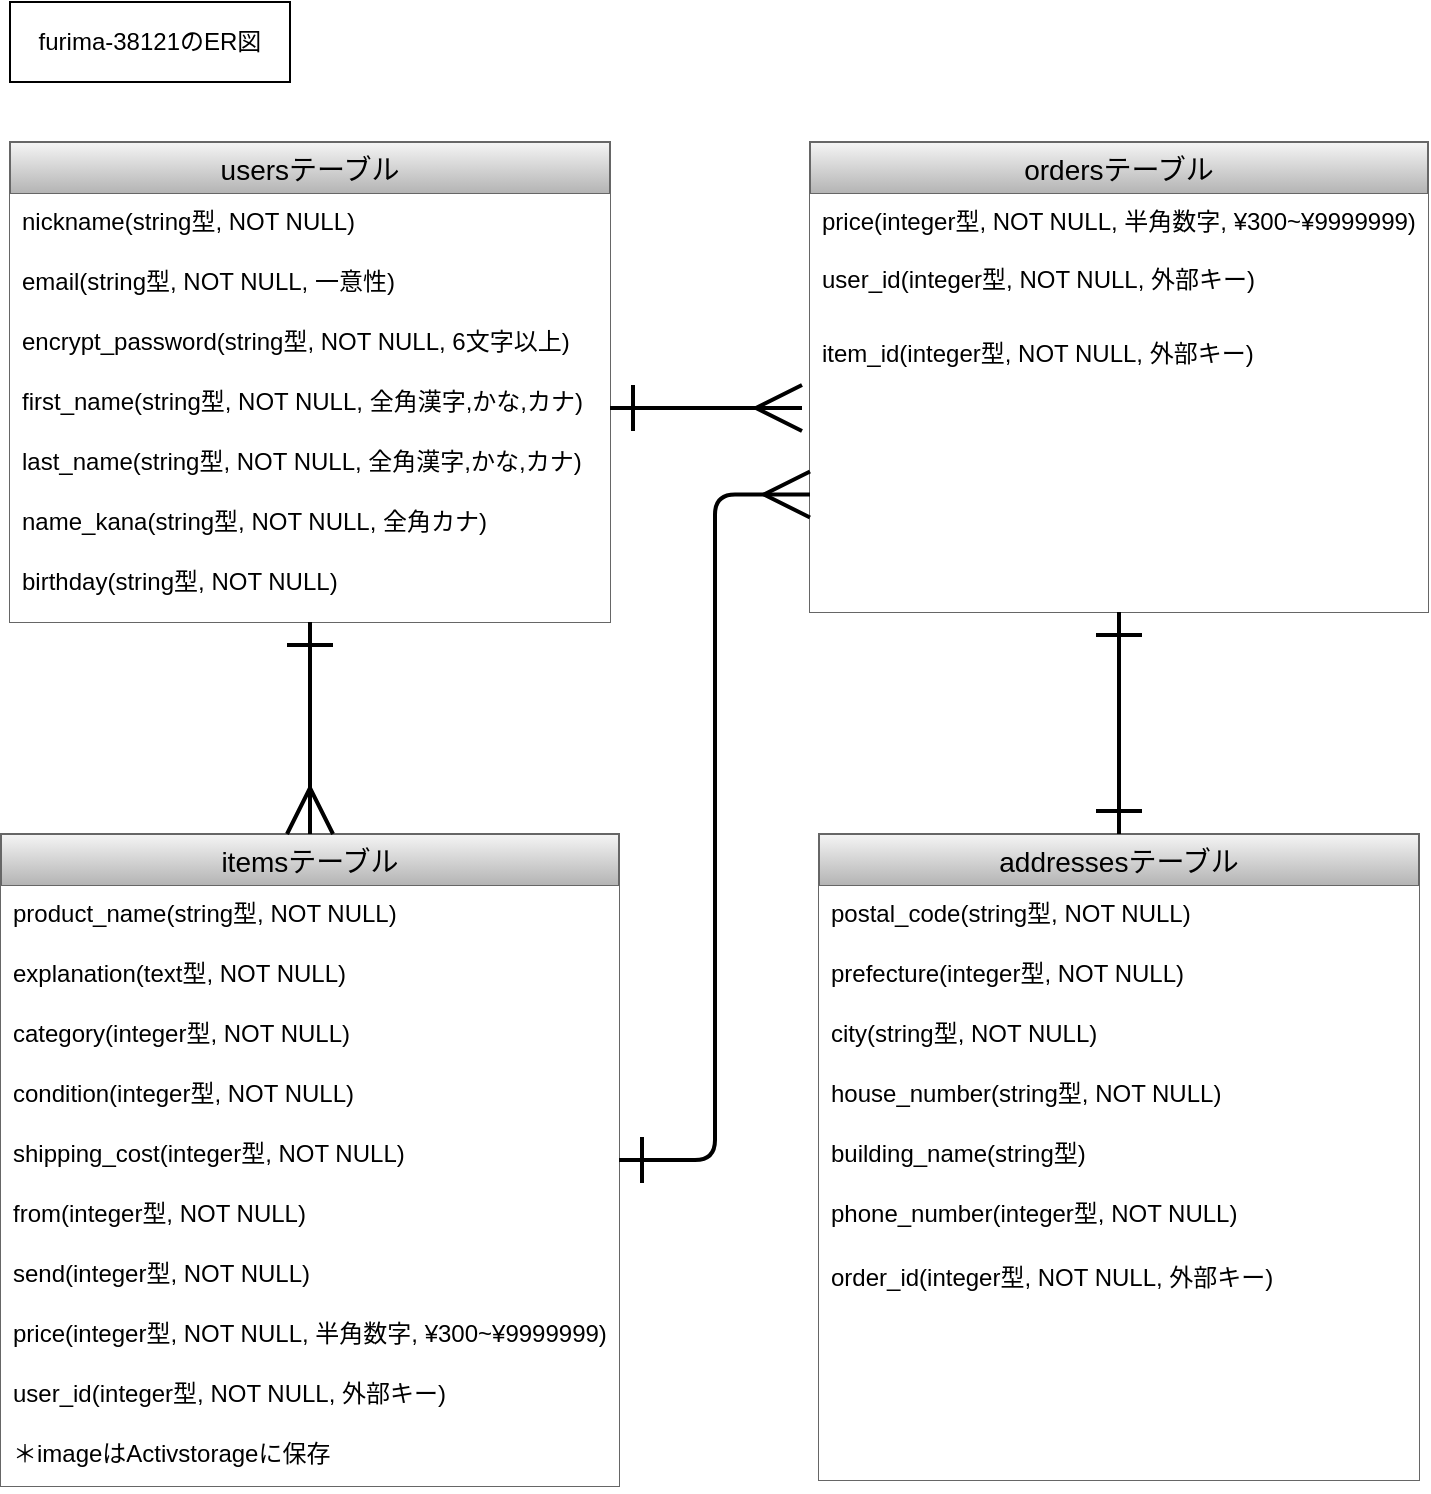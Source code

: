 <mxfile>
    <diagram id="IEAmDDiwO_mgoLchowQp" name="ページ1">
        <mxGraphModel dx="437" dy="1145" grid="0" gridSize="10" guides="1" tooltips="1" connect="1" arrows="1" fold="1" page="1" pageScale="1" pageWidth="827" pageHeight="1169" background="#FFFFFF" math="0" shadow="0">
            <root>
                <mxCell id="0"/>
                <mxCell id="1" parent="0"/>
                <mxCell id="15" value="usersテーブル" style="swimlane;fontStyle=0;childLayout=stackLayout;horizontal=1;startSize=26;horizontalStack=0;resizeParent=1;resizeParentMax=0;resizeLast=0;collapsible=1;marginBottom=0;align=center;fontSize=14;rounded=0;sketch=0;shadow=0;glass=0;fillColor=#f5f5f5;gradientColor=#b3b3b3;strokeColor=#666666;fontColor=#000000;" parent="1" vertex="1">
                    <mxGeometry x="40" y="80" width="300" height="240" as="geometry"/>
                </mxCell>
                <mxCell id="16" value="nickname(string型, NOT NULL)" style="text;strokeColor=none;fillColor=#FFFFFF;spacingLeft=4;spacingRight=4;overflow=hidden;rotatable=0;points=[[0,0.5],[1,0.5]];portConstraint=eastwest;fontSize=12;fontColor=#000000;" parent="15" vertex="1">
                    <mxGeometry y="26" width="300" height="30" as="geometry"/>
                </mxCell>
                <mxCell id="17" value="email(string型, NOT NULL, 一意性)" style="text;strokeColor=none;fillColor=#FFFFFF;spacingLeft=4;spacingRight=4;overflow=hidden;rotatable=0;points=[[0,0.5],[1,0.5]];portConstraint=eastwest;fontSize=12;fontColor=#000000;" parent="15" vertex="1">
                    <mxGeometry y="56" width="300" height="30" as="geometry"/>
                </mxCell>
                <mxCell id="19" value="encrypt_password(string型, NOT NULL, 6文字以上)" style="text;strokeColor=none;fillColor=#FFFFFF;spacingLeft=4;spacingRight=4;overflow=hidden;rotatable=0;points=[[0,0.5],[1,0.5]];portConstraint=eastwest;fontSize=12;fontColor=#000000;" parent="15" vertex="1">
                    <mxGeometry y="86" width="300" height="30" as="geometry"/>
                </mxCell>
                <mxCell id="20" value="first_name(string型, NOT NULL, 全角漢字,かな,カナ)" style="text;strokeColor=none;fillColor=#FFFFFF;spacingLeft=4;spacingRight=4;overflow=hidden;rotatable=0;points=[[0,0.5],[1,0.5]];portConstraint=eastwest;fontSize=12;fontColor=#000000;" parent="15" vertex="1">
                    <mxGeometry y="116" width="300" height="30" as="geometry"/>
                </mxCell>
                <mxCell id="38" value="last_name(string型, NOT NULL, 全角漢字,かな,カナ)" style="text;strokeColor=none;fillColor=#FFFFFF;spacingLeft=4;spacingRight=4;overflow=hidden;rotatable=0;points=[[0,0.5],[1,0.5]];portConstraint=eastwest;fontSize=12;fontColor=#000000;" parent="15" vertex="1">
                    <mxGeometry y="146" width="300" height="30" as="geometry"/>
                </mxCell>
                <mxCell id="39" value="name_kana(string型, NOT NULL, 全角カナ)" style="text;strokeColor=none;fillColor=#FFFFFF;spacingLeft=4;spacingRight=4;overflow=hidden;rotatable=0;points=[[0,0.5],[1,0.5]];portConstraint=eastwest;fontSize=12;fontColor=#000000;" parent="15" vertex="1">
                    <mxGeometry y="176" width="300" height="30" as="geometry"/>
                </mxCell>
                <mxCell id="40" value="birthday(string型, NOT NULL)" style="text;strokeColor=none;fillColor=#FFFFFF;spacingLeft=4;spacingRight=4;overflow=hidden;rotatable=0;points=[[0,0.5],[1,0.5]];portConstraint=eastwest;fontSize=12;fontColor=#000000;" parent="15" vertex="1">
                    <mxGeometry y="206" width="300" height="34" as="geometry"/>
                </mxCell>
                <mxCell id="45" value="itemsテーブル" style="swimlane;fontStyle=0;childLayout=stackLayout;horizontal=1;startSize=26;horizontalStack=0;resizeParent=1;resizeParentMax=0;resizeLast=0;collapsible=1;marginBottom=0;align=center;fontSize=14;rounded=0;sketch=0;shadow=0;glass=0;fillColor=#f5f5f5;gradientColor=#b3b3b3;strokeColor=#666666;fontColor=#000000;" parent="1" vertex="1">
                    <mxGeometry x="35.5" y="426" width="309" height="326" as="geometry"/>
                </mxCell>
                <mxCell id="46" value="product_name(string型, NOT NULL) &#10;" style="text;strokeColor=none;fillColor=#FFFFFF;spacingLeft=4;spacingRight=4;overflow=hidden;rotatable=0;points=[[0,0.5],[1,0.5]];portConstraint=eastwest;fontSize=12;fontColor=#000000;" parent="45" vertex="1">
                    <mxGeometry y="26" width="309" height="30" as="geometry"/>
                </mxCell>
                <mxCell id="47" value="explanation(text型, NOT NULL)" style="text;strokeColor=none;fillColor=#FFFFFF;spacingLeft=4;spacingRight=4;overflow=hidden;rotatable=0;points=[[0,0.5],[1,0.5]];portConstraint=eastwest;fontSize=12;fontColor=#000000;" parent="45" vertex="1">
                    <mxGeometry y="56" width="309" height="30" as="geometry"/>
                </mxCell>
                <mxCell id="48" value="category(integer型, NOT NULL)" style="text;strokeColor=none;fillColor=#FFFFFF;spacingLeft=4;spacingRight=4;overflow=hidden;rotatable=0;points=[[0,0.5],[1,0.5]];portConstraint=eastwest;fontSize=12;fontColor=#000000;" parent="45" vertex="1">
                    <mxGeometry y="86" width="309" height="30" as="geometry"/>
                </mxCell>
                <mxCell id="49" value="condition(integer型, NOT NULL)" style="text;strokeColor=none;fillColor=#FFFFFF;spacingLeft=4;spacingRight=4;overflow=hidden;rotatable=0;points=[[0,0.5],[1,0.5]];portConstraint=eastwest;fontSize=12;fontColor=#000000;" parent="45" vertex="1">
                    <mxGeometry y="116" width="309" height="30" as="geometry"/>
                </mxCell>
                <mxCell id="50" value="shipping_cost(integer型, NOT NULL)" style="text;strokeColor=none;fillColor=#FFFFFF;spacingLeft=4;spacingRight=4;overflow=hidden;rotatable=0;points=[[0,0.5],[1,0.5]];portConstraint=eastwest;fontSize=12;fontColor=#000000;" parent="45" vertex="1">
                    <mxGeometry y="146" width="309" height="30" as="geometry"/>
                </mxCell>
                <mxCell id="51" value="from(integer型, NOT NULL)" style="text;strokeColor=none;fillColor=#FFFFFF;spacingLeft=4;spacingRight=4;overflow=hidden;rotatable=0;points=[[0,0.5],[1,0.5]];portConstraint=eastwest;fontSize=12;fontColor=#000000;" parent="45" vertex="1">
                    <mxGeometry y="176" width="309" height="30" as="geometry"/>
                </mxCell>
                <mxCell id="53" value="send(integer型, NOT NULL)" style="text;strokeColor=none;fillColor=#FFFFFF;spacingLeft=4;spacingRight=4;overflow=hidden;rotatable=0;points=[[0,0.5],[1,0.5]];portConstraint=eastwest;fontSize=12;fontColor=#000000;" parent="45" vertex="1">
                    <mxGeometry y="206" width="309" height="30" as="geometry"/>
                </mxCell>
                <mxCell id="54" value="price(integer型, NOT NULL, 半角数字, ¥300~¥9999999)" style="text;strokeColor=none;fillColor=#FFFFFF;spacingLeft=4;spacingRight=4;overflow=hidden;rotatable=0;points=[[0,0.5],[1,0.5]];portConstraint=eastwest;fontSize=12;fontColor=#000000;" parent="45" vertex="1">
                    <mxGeometry y="236" width="309" height="30" as="geometry"/>
                </mxCell>
                <mxCell id="95" value="user_id(integer型, NOT NULL, 外部キー) " style="text;strokeColor=none;fillColor=#FFFFFF;spacingLeft=4;spacingRight=4;overflow=hidden;rotatable=0;points=[[0,0.5],[1,0.5]];portConstraint=eastwest;fontSize=12;fontColor=#000000;" parent="45" vertex="1">
                    <mxGeometry y="266" width="309" height="30" as="geometry"/>
                </mxCell>
                <mxCell id="52" value="＊imageはActivstorageに保存" style="text;strokeColor=none;fillColor=#FFFFFF;spacingLeft=4;spacingRight=4;overflow=hidden;rotatable=0;points=[[0,0.5],[1,0.5]];portConstraint=eastwest;fontSize=12;fontColor=#000000;" parent="45" vertex="1">
                    <mxGeometry y="296" width="309" height="30" as="geometry"/>
                </mxCell>
                <mxCell id="55" value="furima-38121のER図" style="whiteSpace=wrap;html=1;align=center;rounded=0;shadow=0;glass=0;sketch=0;fontColor=#000000;fillColor=#FFFFFF;" parent="1" vertex="1">
                    <mxGeometry x="40" y="10" width="140" height="40" as="geometry"/>
                </mxCell>
                <mxCell id="56" value="ordersテーブル" style="swimlane;fontStyle=0;childLayout=stackLayout;horizontal=1;startSize=26;horizontalStack=0;resizeParent=1;resizeParentMax=0;resizeLast=0;collapsible=1;marginBottom=0;align=center;fontSize=14;rounded=0;sketch=0;shadow=0;glass=0;fillColor=#f5f5f5;gradientColor=#b3b3b3;strokeColor=#666666;fontColor=#000000;" parent="1" vertex="1">
                    <mxGeometry x="440" y="80" width="309" height="235" as="geometry"/>
                </mxCell>
                <mxCell id="89" value="price(integer型, NOT NULL, 半角数字, ¥300~¥9999999)" style="text;strokeColor=none;fillColor=#FFFFFF;spacingLeft=4;spacingRight=4;overflow=hidden;rotatable=0;points=[[0,0.5],[1,0.5]];portConstraint=eastwest;fontSize=12;fontColor=#000000;" parent="56" vertex="1">
                    <mxGeometry y="26" width="309" height="29" as="geometry"/>
                </mxCell>
                <mxCell id="90" value="user_id(integer型, NOT NULL, 外部キー)" style="text;strokeColor=none;fillColor=#FFFFFF;spacingLeft=4;spacingRight=4;overflow=hidden;rotatable=0;points=[[0,0.5],[1,0.5]];portConstraint=eastwest;fontSize=12;fontColor=#000000;" parent="56" vertex="1">
                    <mxGeometry y="55" width="309" height="37" as="geometry"/>
                </mxCell>
                <mxCell id="99" value="item_id(integer型, NOT NULL, 外部キー)" style="text;strokeColor=none;fillColor=#FFFFFF;spacingLeft=4;spacingRight=4;overflow=hidden;rotatable=0;points=[[0,0.5],[1,0.5]];portConstraint=eastwest;fontSize=12;fontColor=#000000;" parent="56" vertex="1">
                    <mxGeometry y="92" width="309" height="143" as="geometry"/>
                </mxCell>
                <mxCell id="66" value="addressesテーブル" style="swimlane;fontStyle=0;childLayout=stackLayout;horizontal=1;startSize=26;horizontalStack=0;resizeParent=1;resizeParentMax=0;resizeLast=0;collapsible=1;marginBottom=0;align=center;fontSize=14;rounded=0;sketch=0;shadow=0;glass=0;fillColor=#f5f5f5;gradientColor=#b3b3b3;strokeColor=#666666;fontColor=#000000;" parent="1" vertex="1">
                    <mxGeometry x="444.5" y="426" width="300" height="323" as="geometry"/>
                </mxCell>
                <mxCell id="91" value="postal_code(string型, NOT NULL)" style="text;strokeColor=none;fillColor=#FFFFFF;spacingLeft=4;spacingRight=4;overflow=hidden;rotatable=0;points=[[0,0.5],[1,0.5]];portConstraint=eastwest;fontSize=12;fontColor=#000000;" parent="66" vertex="1">
                    <mxGeometry y="26" width="300" height="30" as="geometry"/>
                </mxCell>
                <mxCell id="68" value="prefecture(integer型, NOT NULL)" style="text;strokeColor=none;fillColor=#FFFFFF;spacingLeft=4;spacingRight=4;overflow=hidden;rotatable=0;points=[[0,0.5],[1,0.5]];portConstraint=eastwest;fontSize=12;fontColor=#000000;" parent="66" vertex="1">
                    <mxGeometry y="56" width="300" height="30" as="geometry"/>
                </mxCell>
                <mxCell id="69" value="city(string型, NOT NULL)" style="text;strokeColor=none;fillColor=#FFFFFF;spacingLeft=4;spacingRight=4;overflow=hidden;rotatable=0;points=[[0,0.5],[1,0.5]];portConstraint=eastwest;fontSize=12;fontColor=#000000;" parent="66" vertex="1">
                    <mxGeometry y="86" width="300" height="30" as="geometry"/>
                </mxCell>
                <mxCell id="70" value="house_number(string型, NOT NULL)" style="text;strokeColor=none;fillColor=#FFFFFF;spacingLeft=4;spacingRight=4;overflow=hidden;rotatable=0;points=[[0,0.5],[1,0.5]];portConstraint=eastwest;fontSize=12;fontColor=#000000;" parent="66" vertex="1">
                    <mxGeometry y="116" width="300" height="30" as="geometry"/>
                </mxCell>
                <mxCell id="71" value="building_name(string型)" style="text;strokeColor=none;fillColor=#FFFFFF;spacingLeft=4;spacingRight=4;overflow=hidden;rotatable=0;points=[[0,0.5],[1,0.5]];portConstraint=eastwest;fontSize=12;fontColor=#000000;" parent="66" vertex="1">
                    <mxGeometry y="146" width="300" height="30" as="geometry"/>
                </mxCell>
                <mxCell id="72" value="phone_number(integer型, NOT NULL)" style="text;strokeColor=none;fillColor=#FFFFFF;spacingLeft=4;spacingRight=4;overflow=hidden;rotatable=0;points=[[0,0.5],[1,0.5]];portConstraint=eastwest;fontSize=12;fontColor=#000000;" parent="66" vertex="1">
                    <mxGeometry y="176" width="300" height="32" as="geometry"/>
                </mxCell>
                <mxCell id="67" value="order_id(integer型, NOT NULL, 外部キー)" style="text;strokeColor=none;fillColor=#FFFFFF;spacingLeft=4;spacingRight=4;overflow=hidden;rotatable=0;points=[[0,0.5],[1,0.5]];portConstraint=eastwest;fontSize=12;fontColor=#000000;" parent="66" vertex="1">
                    <mxGeometry y="208" width="300" height="115" as="geometry"/>
                </mxCell>
                <mxCell id="75" style="html=1;fontColor=#000000;startArrow=ERone;startFill=0;endArrow=ERmany;endFill=0;strokeWidth=2;endSize=20;startSize=20;strokeColor=#000000;" parent="1" edge="1">
                    <mxGeometry relative="1" as="geometry">
                        <mxPoint x="340" y="213" as="sourcePoint"/>
                        <mxPoint x="436" y="213" as="targetPoint"/>
                    </mxGeometry>
                </mxCell>
                <mxCell id="86" style="html=1;entryX=0.5;entryY=0;entryDx=0;entryDy=0;fontColor=#000000;startArrow=ERone;startFill=0;endArrow=ERmany;endFill=0;strokeWidth=2;endSize=20;startSize=20;strokeColor=#000000;exitX=0.5;exitY=1;exitDx=0;exitDy=0;" parent="1" source="15" target="45" edge="1">
                    <mxGeometry relative="1" as="geometry">
                        <mxPoint x="236" y="376" as="sourcePoint"/>
                        <mxPoint x="336" y="376" as="targetPoint"/>
                    </mxGeometry>
                </mxCell>
                <mxCell id="87" style="html=1;entryX=0.5;entryY=0;entryDx=0;entryDy=0;fontColor=#000000;startArrow=ERone;startFill=0;endArrow=ERone;endFill=0;strokeWidth=2;endSize=20;startSize=20;strokeColor=#000000;exitX=0.5;exitY=1;exitDx=0;exitDy=0;" parent="1" source="56" target="66" edge="1">
                    <mxGeometry relative="1" as="geometry">
                        <mxPoint x="520" y="372" as="sourcePoint"/>
                        <mxPoint x="620" y="372" as="targetPoint"/>
                    </mxGeometry>
                </mxCell>
                <mxCell id="88" style="html=1;entryX=0;entryY=0.75;entryDx=0;entryDy=0;fontColor=#000000;startArrow=ERone;startFill=0;endArrow=ERmany;endFill=0;strokeWidth=2;endSize=20;startSize=20;strokeColor=#000000;exitX=1;exitY=0.5;exitDx=0;exitDy=0;edgeStyle=elbowEdgeStyle;" parent="1" source="45" target="56" edge="1">
                    <mxGeometry relative="1" as="geometry">
                        <mxPoint x="430" y="377" as="sourcePoint"/>
                        <mxPoint x="430" y="483" as="targetPoint"/>
                    </mxGeometry>
                </mxCell>
            </root>
        </mxGraphModel>
    </diagram>
</mxfile>